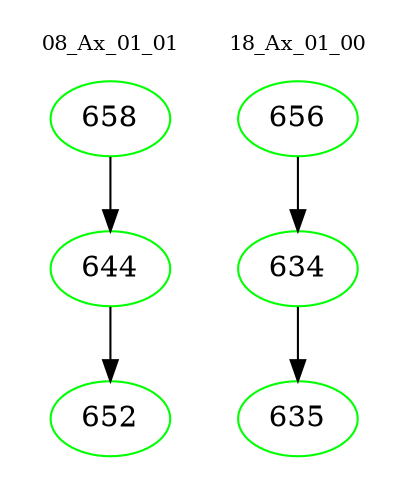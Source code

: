 digraph{
subgraph cluster_0 {
color = white
label = "08_Ax_01_01";
fontsize=10;
T0_658 [label="658", color="green"]
T0_658 -> T0_644 [color="black"]
T0_644 [label="644", color="green"]
T0_644 -> T0_652 [color="black"]
T0_652 [label="652", color="green"]
}
subgraph cluster_1 {
color = white
label = "18_Ax_01_00";
fontsize=10;
T1_656 [label="656", color="green"]
T1_656 -> T1_634 [color="black"]
T1_634 [label="634", color="green"]
T1_634 -> T1_635 [color="black"]
T1_635 [label="635", color="green"]
}
}
